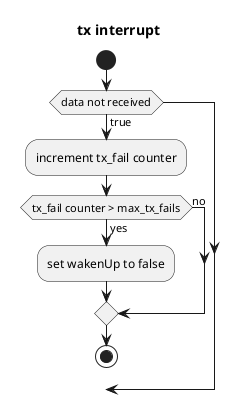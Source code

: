 @startuml
title tx interrupt
start

if (data not received) then (true)
    :increment tx_fail counter;
    if (tx_fail counter > max_tx_fails) then (yes)
        :set wakenUp to false;
else (no)
endif

stop

@enduml